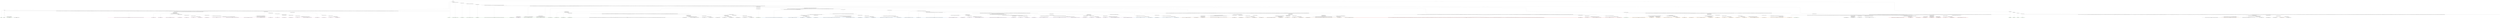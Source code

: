digraph T {
	{
		rank=same
		347 [penwidth=3,colorscheme=set19,color=3,label="1;2;3;4;5;6;7;8;9;10_P\nP\n5.7%"]
		345 [penwidth=3,colorscheme=set19,color=3,label="21;22;23;24;25;26;27;28;29;30;51;52;53;54;55;56;57;58;59;60_P\nP\n5.3%"]
		343 [penwidth=3,colorscheme=set19,color=3,label="11;12;13;14;15;16;17;18;19;20_P\nP\n7.7%"]
		341 [penwidth=3,colorscheme=set19,color=3,label="91;92;93;94;95;96;97;98;99;100;121;122;123;124;125;126;127;128;129;130_P\nP\n0.28%"]
		339 [penwidth=3,colorscheme=set19,color=3,label="151;152;153;154;155;156;157;158;159;160_P\nP\n1.9%"]
		337 [penwidth=3,colorscheme=set19,color=3,label="161;162;163;164;165;166;167;168;169;170;191;192;193;194;195;196;197;198;199;200_P\nP\n0.23%"]
		335 [penwidth=3,colorscheme=set19,color=3,label="261;262;263;264;265;266;267;268;269;270_P\nP\n0.35%"]
		333 [penwidth=3,colorscheme=set19,color=3,label="281;282;283;284;285;286;287;288;289;290;291;292;293;294;295;296;297;298;299;300;311;312;313;314;315;316;317;318;319;320;341;342;343;344;345;346;347;348;349;350;361;362;363;364;365;366;367;368;369;370;391;392;393;394;395;396;397;398;399;400_P\nP\n0.22%"]
		330 [penwidth=3,colorscheme=set19,color=3,label="2632;2633;2634;2635;2636;2637;2638;2639;2640;2641_P\nP\n9%"]
		327 [penwidth=3,colorscheme=set19,color=3,label="2752;2753;2754;2755;2756;2757;2758;2759;2760;2761;2832;2833;2834;2835;2836;2837;2838;2839;2840;2841_P\nP\n7.9%"]
		325 [penwidth=3,colorscheme=set19,color=3,label="2822;2823;2824;2825;2826;2827;2828;2829;2830;2831;2892;2893;2894;2895;2896;2897;2898;2899;2900;2901_P\nP\n6%"]
		322 [penwidth=3,colorscheme=set19,color=3,label="2812;2813;2814;2815;2816;2817;2818;2819;2820;2821_P\nP\n13%"]
		320 [penwidth=3,colorscheme=set19,color=3,label="2882;2883;2884;2885;2886;2887;2888;2889;2890;2891_P\nP\n0.6%"]
		318 [penwidth=3,colorscheme=set19,color=3,label="2992;2993;2994;2995;2996;2997;2998;2999;3000;3001_P\nP\n5.5%"]
		316 [penwidth=3,colorscheme=set19,color=3,label="3042;3043;3044;3045;3046;3047;3048;3049;3050;3051_P\nP\n5.4%"]
		314 [penwidth=3,colorscheme=set19,color=3,label="2952;2953;2954;2955;2956;2957;2958;2959;2960;2961_P\nP\n5.6%"]
		312 [penwidth=3,colorscheme=set19,color=3,label="2872;2873;2874;2875;2876;2877;2878;2879;2880;2881_P\nP\n8.5%"]
		310 [penwidth=3,colorscheme=set19,color=3,label="2802;2803;2804;2805;2806;2807;2808;2809;2810;2811_P\nP\n5.4%"]
		308 [penwidth=3,colorscheme=set19,color=3,label="31;32;33;34;35;36;37;38;39;40_P\nP\n2.4%"]
		306 [penwidth=3,colorscheme=set19,color=3,label="61;62;63;64;65;66;67;68;69;70_P\nP\n1.1%"]
		304 [penwidth=3,colorscheme=set19,color=3,label="71;72;73;74;75;76;77;78;79;80_P\nP\n2.4%"]
		302 [penwidth=3,colorscheme=set19,color=3,label="111;112;113;114;115;116;117;118;119;120_P\nP\n5.2%"]
		298 [penwidth=3,colorscheme=set19,color=2,label="4072;4073;4074;4075;4076;4077;4078;4079;4080;4081;4122;4123;4124;4125;4126;4127;4128;4129;4130;4131;4212;4213;4214;4215;4216;4217;4218;4219;4220;4221;4352;4353;4354;4355;4356;4357;4358;4359;4360;4361_M1\nM1\n8%"]
		293 [penwidth=3,colorscheme=set19,color=2,label="4842;4843;4844;4845;4846;4847;4848;4849;4850;4851;4912;4913;4914;4915;4916;4917;4918;4919;4920;4921_M1\nM1\n3.3%"]
		291 [penwidth=3,colorscheme=set19,color=2,label="4952;4953;4954;4955;4956;4957;4958;4959;4960;4961_M1\nM1\n0.36%"]
		289 [penwidth=3,colorscheme=set19,color=2,label="5072;5073;5074;5075;5076;5077;5078;5079;5080;5081_M1\nM1\n5%"]
		287 [penwidth=3,colorscheme=set19,color=2,label="4902;4903;4904;4905;4906;4907;4908;4909;4910;4911_M1\nM1\n7.1%"]
		285 [penwidth=3,colorscheme=set19,color=2,label="4462;4463;4464;4465;4466;4467;4468;4469;4470;4471;4662;4663;4664;4665;4666;4667;4668;4669;4670;4671;4752;4753;4754;4755;4756;4757;4758;4759;4760;4761;4832;4833;4834;4835;4836;4837;4838;4839;4840;4841_M1\nM1\n1.1%"]
		283 [penwidth=3,colorscheme=set19,color=2,label="4942;4943;4944;4945;4946;4947;4948;4949;4950;4951;5012;5013;5014;5015;5016;5017;5018;5019;5020;5021_M1\nM1\n8.3%"]
		281 [penwidth=3,colorscheme=set19,color=2,label="4592;4593;4594;4595;4596;4597;4598;4599;4600;4601_M1\nM1\n3.1%"]
		279 [penwidth=3,colorscheme=set19,color=2,label="4652;4653;4654;4655;4656;4657;4658;4659;4660;4661_M1\nM1\n6.2%"]
		277 [penwidth=3,colorscheme=set19,color=2,label="5062;5063;5064;5065;5066;5067;5068;5069;5070;5071_M1\nM1\n6.1%"]
		274 [penwidth=3,colorscheme=set19,color=2,label="4332;4333;4334;4335;4336;4337;4338;4339;4340;4341;4452;4453;4454;4455;4456;4457;4458;4459;4460;4461;4582;4583;4584;4585;4586;4587;4588;4589;4590;4591_M1\nM1\n2.8%"]
		272 [penwidth=3,colorscheme=set19,color=2,label="4742;4743;4744;4745;4746;4747;4748;4749;4750;4751_M1\nM1\n13%"]
		270 [penwidth=3,colorscheme=set19,color=2,label="4392;4393;4394;4395;4396;4397;4398;4399;4400;4401;4442;4443;4444;4445;4446;4447;4448;4449;4450;4451_M1\nM1\n1.5%"]
		268 [penwidth=3,colorscheme=set19,color=2,label="4502;4503;4504;4505;4506;4507;4508;4509;4510;4511_M1\nM1\n2%"]
		266 [penwidth=3,colorscheme=set19,color=2,label="4572;4573;4574;4575;4576;4577;4578;4579;4580;4581;4642;4643;4644;4645;4646;4647;4648;4649;4650;4651;4732;4733;4734;4735;4736;4737;4738;4739;4740;4741;4822;4823;4824;4825;4826;4827;4828;4829;4830;4831_M1\nM1\n8.6%"]
		264 [penwidth=3,colorscheme=set19,color=2,label="4632;4633;4634;4635;4636;4637;4638;4639;4640;4641;4722;4723;4724;4725;4726;4727;4728;4729;4730;4731_M1\nM1\n3.3%"]
		262 [penwidth=3,colorscheme=set19,color=2,label="4812;4813;4814;4815;4816;4817;4818;4819;4820;4821_M1\nM1\n7.3%"]
		260 [penwidth=3,colorscheme=set19,color=2,label="4562;4563;4564;4565;4566;4567;4568;4569;4570;4571_M1\nM1\n2.2%"]
		258 [penwidth=3,colorscheme=set19,color=2,label="4712;4713;4714;4715;4716;4717;4718;4719;4720;4721;4802;4803;4804;4805;4806;4807;4808;4809;4810;4811_M1\nM1\n1.5%"]
		256 [penwidth=3,colorscheme=set19,color=2,label="4882;4883;4884;4885;4886;4887;4888;4889;4890;4891_M1\nM1\n9.6%"]
		253 [penwidth=3,colorscheme=set19,color=8,label="2442;2443;2444;2445;2446;2447;2448;2449;2450;2451;2472;2473;2474;2475;2476;2477;2478;2479;2480;2481;2492;2493;2494;2495;2496;2497;2498;2499;2500;2501;2522;2523;2524;2525;2526;2527;2528;2529;2530;2531;2672;2673;2674;2675;2676;2677;2678;2679;2680;2681;2722;2723;2724;2725;2726;2727;2728;2729;2730;2731;2782;2783;2784;2785;2786;2787;2788;2789;2790;2791_M2\nM2\n6.4%"]
		250 [penwidth=3,colorscheme=set19,color=8,label="2512;2513;2514;2515;2516;2517;2518;2519;2520;2521_M2\nM2\n4.9%"]
		248 [penwidth=3,colorscheme=set19,color=8,label="2592;2593;2594;2595;2596;2597;2598;2599;2600;2601_M2\nM2\n1.9%"]
		246 [penwidth=3,colorscheme=set19,color=8,label="2622;2623;2624;2625;2626;2627;2628;2629;2630;2631;2662;2663;2664;2665;2666;2667;2668;2669;2670;2671_M2\nM2\n3.2%"]
		244 [penwidth=3,colorscheme=set19,color=8,label="2922;2923;2924;2925;2926;2927;2928;2929;2930;2931_M2\nM2\n1.7%"]
		242 [penwidth=3,colorscheme=set19,color=8,label="3012;3013;3014;3015;3016;3017;3018;3019;3020;3021_M2\nM2\n4.2%"]
		240 [penwidth=3,colorscheme=set19,color=8,label="3072;3073;3074;3075;3076;3077;3078;3079;3080;3081_M2\nM2\n0.42%"]
		238 [penwidth=3,colorscheme=set19,color=8,label="3142;3143;3144;3145;3146;3147;3148;3149;3150;3151_M2\nM2\n5.5%"]
		236 [penwidth=3,colorscheme=set19,color=8,label="2852;2853;2854;2855;2856;2857;2858;2859;2860;2861_M2\nM2\n2.8%"]
		234 [penwidth=3,colorscheme=set19,color=8,label="2912;2913;2914;2915;2916;2917;2918;2919;2920;2921;3002;3003;3004;3005;3006;3007;3008;3009;3010;3011_M2\nM2\n3.2%"]
		232 [penwidth=3,colorscheme=set19,color=8,label="3062;3063;3064;3065;3066;3067;3068;3069;3070;3071;3172;3173;3174;3175;3176;3177;3178;3179;3180;3181;3232;3233;3234;3235;3236;3237;3238;3239;3240;3241_M2\nM2\n5.2%"]
		230 [penwidth=3,colorscheme=set19,color=8,label="2552;2553;2554;2555;2556;2557;2558;2559;2560;2561;2582;2583;2584;2585;2586;2587;2588;2589;2590;2591_M2\nM2\n4.9%"]
		228 [penwidth=3,colorscheme=set19,color=8,label="2612;2613;2614;2615;2616;2617;2618;2619;2620;2621;2652;2653;2654;2655;2656;2657;2658;2659;2660;2661_M2\nM2\n8%"]
		226 [penwidth=3,colorscheme=set19,color=8,label="2572;2573;2574;2575;2576;2577;2578;2579;2580;2581_M2\nM2\n3.2%"]
		224 [penwidth=3,colorscheme=set19,color=8,label="2712;2713;2714;2715;2716;2717;2718;2719;2720;2721_M2\nM2\n3.3%"]
		221 [penwidth=3,colorscheme=set19,color=8,label="2842;2843;2844;2845;2846;2847;2848;2849;2850;2851_M2\nM2\n5.7%"]
		219 [penwidth=3,colorscheme=set19,color=8,label="2902;2903;2904;2905;2906;2907;2908;2909;2910;2911_M2\nM2\n1.6%"]
		217 [penwidth=3,colorscheme=set19,color=8,label="2972;2973;2974;2975;2976;2977;2978;2979;2980;2981_M2\nM2\n1.5%"]
		215 [penwidth=3,colorscheme=set19,color=8,label="3052;3053;3054;3055;3056;3057;3058;3059;3060;3061;3132;3133;3134;3135;3136;3137;3138;3139;3140;3141_M2\nM2\n7.1%"]
		213 [penwidth=3,colorscheme=set19,color=8,label="2642;2643;2644;2645;2646;2647;2648;2649;2650;2651_M2\nM2\n6.3%"]
		211 [penwidth=3,colorscheme=set19,color=8,label="2702;2703;2704;2705;2706;2707;2708;2709;2710;2711_M2\nM2\n5%"]
		209 [penwidth=3,colorscheme=set19,color=8,label="2762;2763;2764;2765;2766;2767;2768;2769;2770;2771_M2\nM2\n6.7%"]
		207 [penwidth=3,colorscheme=set19,color=8,label="2962;2963;2964;2965;2966;2967;2968;2969;2970;2971_M2\nM2\n7.2%"]
		206 [penwidth=3,colorscheme=set19,color=9,label="1;2;3;4;5;6;7;8;9;10_M3\nM3\n3.9%"]
		205 [penwidth=3,colorscheme=set19,color=9,label="21;22;23;24;25;26;27;28;29;30;51;52;53;54;55;56;57;58;59;60_M3\nM3\n0.0098%"]
		203 [penwidth=3,colorscheme=set19,color=9,label="3222;3223;3224;3225;3226;3227;3228;3229;3230;3231;3392;3393;3394;3395;3396;3397;3398;3399;3400;3401;3432;3433;3434;3435;3436;3437;3438;3439;3440;3441;3632;3633;3634;3635;3636;3637;3638;3639;3640;3641;3722;3723;3724;3725;3726;3727;3728;3729;3730;3731;3852;3853;3854;3855;3856;3857;3858;3859;3860;3861;3932;3933;3934;3935;3936;3937;3938;3939;3940;3941;4032;4033;4034;4035;4036;4037;4038;4039;4040;4041;4082;4083;4084;4085;4086;4087;4088;4089;4090;4091;4252;4253;4254;4255;4256;4257;4258;4259;4260;4261;4472;4473;4474;4475;4476;4477;4478;4479;4480;4481;4512;4513;4514;4515;4516;4517;4518;4519;4520;4521;4932;4933;4934;4935;4936;4937;4938;4939;4940;4941;5102;5103;5104;5105;5106;5107;5108;5109;5110;5111;5122;5123;5124;5125;5126;5127;5128;5129;5130;5131;5232;5233;5234;5235;5236;5237;5238;5239;5240;5241;5322;5323;5324;5325;5326;5327;5328;5329;5330;5331;5372;5373;5374;5375;5376;5377;5378;5379;5380;5381_M3\nM3\n4.7%"]
		200 [penwidth=3,colorscheme=set19,color=9,label="5522;5523;5524;5525;5526;5527;5528;5529;5530;5531_M3\nM3\n1.3%"]
		198 [penwidth=3,colorscheme=set19,color=9,label="5672;5673;5674;5675;5676;5677;5678;5679;5680;5681;5752;5753;5754;5755;5756;5757;5758;5759;5760;5761_M3\nM3\n5.9%"]
		196 [penwidth=3,colorscheme=set19,color=9,label="5602;5603;5604;5605;5606;5607;5608;5609;5610;5611_M3\nM3\n3.7%"]
		194 [penwidth=3,colorscheme=set19,color=9,label="5742;5743;5744;5745;5746;5747;5748;5749;5750;5751_M3\nM3\n5.5%"]
		191 [penwidth=3,colorscheme=set19,color=9,label="5512;5513;5514;5515;5516;5517;5518;5519;5520;5521_M3\nM3\n2.5%"]
		189 [penwidth=3,colorscheme=set19,color=9,label="5662;5663;5664;5665;5666;5667;5668;5669;5670;5671_M3\nM3\n0.37%"]
		187 [penwidth=3,colorscheme=set19,color=9,label="5732;5733;5734;5735;5736;5737;5738;5739;5740;5741_M3\nM3\n6.6%"]
		185 [penwidth=3,colorscheme=set19,color=9,label="5592;5593;5594;5595;5596;5597;5598;5599;5600;5601_M3\nM3\n5.1%"]
		183 [penwidth=3,colorscheme=set19,color=9,label="5652;5653;5654;5655;5656;5657;5658;5659;5660;5661_M3\nM3\n4.6%"]
		181 [penwidth=3,colorscheme=set19,color=9,label="5722;5723;5724;5725;5726;5727;5728;5729;5730;5731_M3\nM3\n6.9%"]
		178 [penwidth=3,colorscheme=set19,color=9,label="5532;5533;5534;5535;5536;5537;5538;5539;5540;5541_M3\nM3\n1.5%"]
		176 [penwidth=3,colorscheme=set19,color=9,label="5692;5693;5694;5695;5696;5697;5698;5699;5700;5701_M3\nM3\n6.1%"]
		174 [penwidth=3,colorscheme=set19,color=9,label="5612;5613;5614;5615;5616;5617;5618;5619;5620;5621_M3\nM3\n5.2%"]
		172 [penwidth=3,colorscheme=set19,color=9,label="5682;5683;5684;5685;5686;5687;5688;5689;5690;5691;5762;5763;5764;5765;5766;5767;5768;5769;5770;5771_M3\nM3\n5.2%"]
		168 [penwidth=3,colorscheme=set19,color=9,label="3442;3443;3444;3445;3446;3447;3448;3449;3450;3451;3472;3473;3474;3475;3476;3477;3478;3479;3480;3481;3542;3543;3544;3545;3546;3547;3548;3549;3550;3551_M3\nM3\n7.8%"]
		166 [penwidth=3,colorscheme=set19,color=9,label="3532;3533;3534;3535;3536;3537;3538;3539;3540;3541;3652;3653;3654;3655;3656;3657;3658;3659;3660;3661;3742;3743;3744;3745;3746;3747;3748;3749;3750;3751_M3\nM3\n1.3%"]
		164 [penwidth=3,colorscheme=set19,color=9,label="3782;3783;3784;3785;3786;3787;3788;3789;3790;3791_M3\nM3\n6.9%"]
		162 [penwidth=3,colorscheme=set19,color=9,label="3522;3523;3524;3525;3526;3527;3528;3529;3530;3531_M3\nM3\n4%"]
		160 [penwidth=3,colorscheme=set19,color=9,label="3642;3643;3644;3645;3646;3647;3648;3649;3650;3651_M3\nM3\n5.3%"]
		158 [penwidth=3,colorscheme=set19,color=9,label="3732;3733;3734;3735;3736;3737;3738;3739;3740;3741_M3\nM3\n5.5%"]
		155 [penwidth=3,colorscheme=set19,color=7,label="6112;6113;6114;6115;6116;6117;6118;6119;6120;6121;6222;6223;6224;6225;6226;6227;6228;6229;6230;6231_M4\nM4\n4.1%"]
		152 [penwidth=3,colorscheme=set19,color=7,label="6642;6643;6644;6645;6646;6647;6648;6649;6650;6651_M4\nM4\n4.4%"]
		150 [penwidth=3,colorscheme=set19,color=7,label="6792;6793;6794;6795;6796;6797;6798;6799;6800;6801_M4\nM4\n7.2%"]
		148 [penwidth=3,colorscheme=set19,color=7,label="6782;6783;6784;6785;6786;6787;6788;6789;6790;6791;6892;6893;6894;6895;6896;6897;6898;6899;6900;6901;7002;7003;7004;7005;7006;7007;7008;7009;7010;7011;7062;7063;7064;7065;7066;7067;7068;7069;7070;7071_M4\nM4\n5.2%"]
		146 [penwidth=3,colorscheme=set19,color=7,label="6512;6513;6514;6515;6516;6517;6518;6519;6520;6521_M4\nM4\n5.2%"]
		144 [penwidth=3,colorscheme=set19,color=7,label="6632;6633;6634;6635;6636;6637;6638;6639;6640;6641_M4\nM4\n5.5%"]
		142 [penwidth=3,colorscheme=set19,color=7,label="6772;6773;6774;6775;6776;6777;6778;6779;6780;6781_M4\nM4\n4.6%"]
		140 [penwidth=3,colorscheme=set19,color=7,label="6992;6993;6994;6995;6996;6997;6998;6999;7000;7001_M4\nM4\n7.1%"]
		138 [penwidth=3,colorscheme=set19,color=7,label="6882;6883;6884;6885;6886;6887;6888;6889;6890;6891_M4\nM4\n6.9%"]
		133 [penwidth=3,colorscheme=set19,color=7,label="6362;6363;6364;6365;6366;6367;6368;6369;6370;6371;6622;6623;6624;6625;6626;6627;6628;6629;6630;6631_M4\nM4\n2.4%"]
		131 [penwidth=3,colorscheme=set19,color=7,label="6982;6983;6984;6985;6986;6987;6988;6989;6990;6991_M4\nM4\n6.3%"]
		129 [penwidth=3,colorscheme=set19,color=7,label="6502;6503;6504;6505;6506;6507;6508;6509;6510;6511_M4\nM4\n6.5%"]
		127 [penwidth=3,colorscheme=set19,color=7,label="6492;6493;6494;6495;6496;6497;6498;6499;6500;6501_M4\nM4\n0.65%"]
		125 [penwidth=3,colorscheme=set19,color=7,label="6612;6613;6614;6615;6616;6617;6618;6619;6620;6621_M4\nM4\n11%"]
		122 [penwidth=3,colorscheme=set19,color=7,label="6352;6353;6354;6355;6356;6357;6358;6359;6360;6361_M4\nM4\n3.6%"]
		120 [penwidth=3,colorscheme=set19,color=7,label="6482;6483;6484;6485;6486;6487;6488;6489;6490;6491;6602;6603;6604;6605;6606;6607;6608;6609;6610;6611;6762;6763;6764;6765;6766;6767;6768;6769;6770;6771;6872;6873;6874;6875;6876;6877;6878;6879;6880;6881_M4\nM4\n5.7%"]
		118 [penwidth=3,colorscheme=set19,color=7,label="6752;6753;6754;6755;6756;6757;6758;6759;6760;6761_M4\nM4\n6%"]
		116 [penwidth=3,colorscheme=set19,color=7,label="6472;6473;6474;6475;6476;6477;6478;6479;6480;6481;6592;6593;6594;6595;6596;6597;6598;6599;6600;6601_M4\nM4\n6.1%"]
		115 [penwidth=3,colorscheme=set19,color=7,label="3442;3443;3444;3445;3446;3447;3448;3449;3450;3451;3472;3473;3474;3475;3476;3477;3478;3479;3480;3481;3542;3543;3544;3545;3546;3547;3548;3549;3550;3551_M4\nM4\n0.15%"]
		114 [penwidth=3,colorscheme=set19,color=7,label="3642;3643;3644;3645;3646;3647;3648;3649;3650;3651_M4\nM4\n1%"]
		110 [penwidth=3,colorscheme=set19,color=5,label="5482;5483;5484;5485;5486;5487;5488;5489;5490;5491;5552;5553;5554;5555;5556;5557;5558;5559;5560;5561;5632;5633;5634;5635;5636;5637;5638;5639;5640;5641_M5\nM5\n3.2%"]
		108 [penwidth=3,colorscheme=set19,color=5,label="5812;5813;5814;5815;5816;5817;5818;5819;5820;5821_M5\nM5\n7.2%"]
		106 [penwidth=3,colorscheme=set19,color=5,label="5882;5883;5884;5885;5886;5887;5888;5889;5890;5891_M5\nM5\n8%"]
		104 [penwidth=3,colorscheme=set19,color=5,label="5802;5803;5804;5805;5806;5807;5808;5809;5810;5811;5872;5873;5874;5875;5876;5877;5878;5879;5880;5881_M5\nM5\n6.5%"]
		102 [penwidth=3,colorscheme=set19,color=5,label="5982;5983;5984;5985;5986;5987;5988;5989;5990;5991_M5\nM5\n5.3%"]
		100 [penwidth=3,colorscheme=set19,color=5,label="5542;5543;5544;5545;5546;5547;5548;5549;5550;5551_M5\nM5\n3.6%"]
		98 [penwidth=3,colorscheme=set19,color=5,label="5622;5623;5624;5625;5626;5627;5628;5629;5630;5631_M5\nM5\n17%"]
		96 [penwidth=3,colorscheme=set19,color=5,label="5792;5793;5794;5795;5796;5797;5798;5799;5800;5801;5862;5863;5864;5865;5866;5867;5868;5869;5870;5871_M5\nM5\n0.25%"]
		94 [penwidth=3,colorscheme=set19,color=5,label="5922;5923;5924;5925;5926;5927;5928;5929;5930;5931_M5\nM5\n7.7%"]
		92 [penwidth=3,colorscheme=set19,color=5,label="5852;5853;5854;5855;5856;5857;5858;5859;5860;5861_M5\nM5\n4.2%"]
		90 [penwidth=3,colorscheme=set19,color=5,label="5912;5913;5914;5915;5916;5917;5918;5919;5920;5921_M5\nM5\n2.2%"]
		88 [penwidth=3,colorscheme=set19,color=5,label="6022;6023;6024;6025;6026;6027;6028;6029;6030;6031_M5\nM5\n6.8%"]
		86 [penwidth=3,colorscheme=set19,color=5,label="5702;5703;5704;5705;5706;5707;5708;5709;5710;5711_M5\nM5\n1.4%"]
		84 [penwidth=3,colorscheme=set19,color=5,label="5782;5783;5784;5785;5786;5787;5788;5789;5790;5791_M5\nM5\n5.9%"]
		82 [penwidth=3,colorscheme=set19,color=5,label="5842;5843;5844;5845;5846;5847;5848;5849;5850;5851;5942;5943;5944;5945;5946;5947;5948;5949;5950;5951_M5\nM5\n8.9%"]
		80 [penwidth=3,colorscheme=set19,color=5,label="5772;5773;5774;5775;5776;5777;5778;5779;5780;5781_M5\nM5\n4.1%"]
		78 [penwidth=3,colorscheme=set19,color=5,label="5832;5833;5834;5835;5836;5837;5838;5839;5840;5841;5902;5903;5904;5905;5906;5907;5908;5909;5910;5911;5972;5973;5974;5975;5976;5977;5978;5979;5980;5981_M5\nM5\n1.1%"]
		76 [penwidth=3,colorscheme=set19,color=5,label="6072;6073;6074;6075;6076;6077;6078;6079;6080;6081_M5\nM5\n6.2%"]
		75 [penwidth=3,colorscheme=set19,color=4,label="2632;2633;2634;2635;2636;2637;2638;2639;2640;2641_M6\nM6\n0.17%"]
		70 [penwidth=3,colorscheme=set19,color=4,label="6322;6323;6324;6325;6326;6327;6328;6329;6330;6331;6552;6553;6554;6555;6556;6557;6558;6559;6560;6561_M6\nM6\n8.1%"]
		68 [penwidth=3,colorscheme=set19,color=4,label="6432;6433;6434;6435;6436;6437;6438;6439;6440;6441_M6\nM6\n4.8%"]
		66 [penwidth=3,colorscheme=set19,color=4,label="6712;6713;6714;6715;6716;6717;6718;6719;6720;6721_M6\nM6\n4.7%"]
		64 [penwidth=3,colorscheme=set19,color=4,label="6832;6833;6834;6835;6836;6837;6838;6839;6840;6841;7032;7033;7034;7035;7036;7037;7038;7039;7040;7041_M6\nM6\n5.5%"]
		62 [penwidth=3,colorscheme=set19,color=4,label="6252;6253;6254;6255;6256;6257;6258;6259;6260;6261;6312;6313;6314;6315;6316;6317;6318;6319;6320;6321;6422;6423;6424;6425;6426;6427;6428;6429;6430;6431;6702;6703;6704;6705;6706;6707;6708;6709;6710;6711_M6\nM6\n5.5%"]
		59 [penwidth=3,colorscheme=set19,color=4,label="6922;6923;6924;6925;6926;6927;6928;6929;6930;6931_M6\nM6\n6%"]
		57 [penwidth=3,colorscheme=set19,color=4,label="7022;7023;7024;7025;7026;7027;7028;7029;7030;7031_M6\nM6\n1.2%"]
		55 [penwidth=3,colorscheme=set19,color=4,label="7072;7073;7074;7075;7076;7077;7078;7079;7080;7081_M6\nM6\n7.1%"]
		53 [penwidth=3,colorscheme=set19,color=4,label="6162;6163;6164;6165;6166;6167;6168;6169;6170;6171_M6\nM6\n6.9%"]
		50 [penwidth=3,colorscheme=set19,color=4,label="6292;6293;6294;6295;6296;6297;6298;6299;6300;6301;6692;6693;6694;6695;6696;6697;6698;6699;6700;6701_M6\nM6\n8.4%"]
		48 [penwidth=3,colorscheme=set19,color=4,label="6402;6403;6404;6405;6406;6407;6408;6409;6410;6411;6682;6683;6684;6685;6686;6687;6688;6689;6690;6691;6822;6823;6824;6825;6826;6827;6828;6829;6830;6831_M6\nM6\n1.3%"]
		46 [penwidth=3,colorscheme=set19,color=4,label="6912;6913;6914;6915;6916;6917;6918;6919;6920;6921;7012;7013;7014;7015;7016;7017;7018;7019;7020;7021_M6\nM6\n6.7%"]
		42 [penwidth=3,colorscheme=set19,color=4,label="6532;6533;6534;6535;6536;6537;6538;6539;6540;6541_M6\nM6\n6.8%"]
		40 [penwidth=3,colorscheme=set19,color=4,label="6672;6673;6674;6675;6676;6677;6678;6679;6680;6681_M6\nM6\n0.77%"]
		38 [penwidth=3,colorscheme=set19,color=4,label="6812;6813;6814;6815;6816;6817;6818;6819;6820;6821_M6\nM6\n6.6%"]
		36 [penwidth=3,colorscheme=set19,color=4,label="6662;6663;6664;6665;6666;6667;6668;6669;6670;6671_M6\nM6\n7.4%"]
		34 [penwidth=3,colorscheme=set19,color=4,label="6802;6803;6804;6805;6806;6807;6808;6809;6810;6811;6902;6903;6904;6905;6906;6907;6908;6909;6910;6911_M6\nM6\n6.2%"]
		32 [penwidth=3,colorscheme=set19,color=4,label="6382;6383;6384;6385;6386;6387;6388;6389;6390;6391;6652;6653;6654;6655;6656;6657;6658;6659;6660;6661_M6\nM6\n5.8%"]
		30 [penwidth=3,colorscheme=set19,color=1,label="3112;3113;3114;3115;3116;3117;3118;3119;3120;3121;3262;3263;3264;3265;3266;3267;3268;3269;3270;3271;3292;3293;3294;3295;3296;3297;3298;3299;3300;3301;3342;3343;3344;3345;3346;3347;3348;3349;3350;3351;3572;3573;3574;3575;3576;3577;3578;3579;3580;3581;3662;3663;3664;3665;3666;3667;3668;3669;3670;3671;3752;3753;3754;3755;3756;3757;3758;3759;3760;3761;3762;3763;3764;3765;3766;3767;3768;3769;3770;3771;3802;3803;3804;3805;3806;3807;3808;3809;3810;3811;3902;3903;3904;3905;3906;3907;3908;3909;3910;3911;3992;3993;3994;3995;3996;3997;3998;3999;4000;4001;4062;4063;4064;4065;4066;4067;4068;4069;4070;4071;4092;4093;4094;4095;4096;4097;4098;4099;4100;4101;4132;4133;4134;4135;4136;4137;4138;4139;4140;4141;4222;4223;4224;4225;4226;4227;4228;4229;4230;4231;4272;4273;4274;4275;4276;4277;4278;4279;4280;4281;4312;4313;4314;4315;4316;4317;4318;4319;4320;4321;4412;4413;4414;4415;4416;4417;4418;4419;4420;4421;4542;4543;4544;4545;4546;4547;4548;4549;4550;4551;4692;4693;4694;4695;4696;4697;4698;4699;4700;4701;4782;4783;4784;4785;4786;4787;4788;4789;4790;4791;4872;4873;4874;4875;4876;4877;4878;4879;4880;4881;4982;4983;4984;4985;4986;4987;4988;4989;4990;4991;5032;5033;5034;5035;5036;5037;5038;5039;5040;5041;5142;5143;5144;5145;5146;5147;5148;5149;5150;5151;5342;5343;5344;5345;5346;5347;5348;5349;5350;5351;5562;5563;5564;5565;5566;5567;5568;5569;5570;5571;5712;5713;5714;5715;5716;5717;5718;5719;5720;5721;5822;5823;5824;5825;5826;5827;5828;5829;5830;5831;5932;5933;5934;5935;5936;5937;5938;5939;5940;5941;5952;5953;5954;5955;5956;5957;5958;5959;5960;5961;6012;6013;6014;6015;6016;6017;6018;6019;6020;6021;6042;6043;6044;6045;6046;6047;6048;6049;6050;6051;6092;6093;6094;6095;6096;6097;6098;6099;6100;6101;6192;6193;6194;6195;6196;6197;6198;6199;6200;6201;6342;6343;6344;6345;6346;6347;6348;6349;6350;6351;6462;6463;6464;6465;6466;6467;6468;6469;6470;6471_M7\nM7\n5.6%"]
		28 [penwidth=3,colorscheme=set19,color=1,label="6582;6583;6584;6585;6586;6587;6588;6589;6590;6591_M7\nM7\n6%"]
		26 [penwidth=3,colorscheme=set19,color=1,label="6862;6863;6864;6865;6866;6867;6868;6869;6870;6871_M7\nM7\n1.4%"]
		24 [penwidth=3,colorscheme=set19,color=1,label="6972;6973;6974;6975;6976;6977;6978;6979;6980;6981;7052;7053;7054;7055;7056;7057;7058;7059;7060;7061_M7\nM7\n7.1%"]
		22 [penwidth=3,colorscheme=set19,color=1,label="6742;6743;6744;6745;6746;6747;6748;6749;6750;6751;6962;6963;6964;6965;6966;6967;6968;6969;6970;6971_M7\nM7\n4.5%"]
		20 [penwidth=3,colorscheme=set19,color=1,label="7082;7083;7084;7085;7086;7087;7088;7089;7090;7091_M7\nM7\n5.7%"]
		17 [penwidth=3,colorscheme=set19,color=1,label="6332;6333;6334;6335;6336;6337;6338;6339;6340;6341;6452;6453;6454;6455;6456;6457;6458;6459;6460;6461;6572;6573;6574;6575;6576;6577;6578;6579;6580;6581_M7\nM7\n12%"]
		15 [penwidth=3,colorscheme=set19,color=1,label="6732;6733;6734;6735;6736;6737;6738;6739;6740;6741_M7\nM7\n6.4%"]
		13 [penwidth=3,colorscheme=set19,color=1,label="6442;6443;6444;6445;6446;6447;6448;6449;6450;6451_M7\nM7\n7%"]
		10 [penwidth=3,colorscheme=set19,color=1,label="6722;6723;6724;6725;6726;6727;6728;6729;6730;6731_M7\nM7\n6.4%"]
		8 [penwidth=3,colorscheme=set19,color=1,label="6852;6853;6854;6855;6856;6857;6858;6859;6860;6861_M7\nM7\n8.7%"]
		6 [penwidth=3,colorscheme=set19,color=1,label="6952;6953;6954;6955;6956;6957;6958;6959;6960;6961_M7\nM7\n5.9%"]
		4 [penwidth=3,colorscheme=set19,color=1,label="6842;6843;6844;6845;6846;6847;6848;6849;6850;6851_M7\nM7\n7.1%"]
		2 [penwidth=3,colorscheme=set19,color=1,label="6942;6943;6944;6945;6946;6947;6948;6949;6950;6951_M7\nM7\n9.4%"]
		0 [penwidth=3,colorscheme=set19,color=1,label="6932;6933;6934;6935;6936;6937;6938;6939;6940;6941;7042;7043;7044;7045;7046;7047;7048;7049;7050;7051_M7\nM7\n7.2%"]
	}
	350 [label="GL"]
	349 [label="0"]
	348 [label="1;2;3;4;5;6;7;8;9;10"]
	346 [label="21;22;23;24;25;26;27;28;29;30;51;52;53;54;55;56;57;58;59;60"]
	344 [label="11;12;13;14;15;16;17;18;19;20"]
	342 [label="91;92;93;94;95;96;97;98;99;100;121;122;123;124;125;126;127;128;129;130"]
	340 [label="151;152;153;154;155;156;157;158;159;160"]
	338 [label="161;162;163;164;165;166;167;168;169;170;191;192;193;194;195;196;197;198;199;200"]
	336 [label="261;262;263;264;265;266;267;268;269;270"]
	334 [label="281;282;283;284;285;286;287;288;289;290;291;292;293;294;295;296;297;298;299;300;311;312;313;314;315;316;317;318;319;320;341;342;343;344;345;346;347;348;349;350;361;362;363;364;365;366;367;368;369;370;391;392;393;394;395;396;397;398;399;400"]
	332 [label="481;482;483;484;485;486;487;488;489;490;531;532;533;534;535;536;537;538;539;540;571;572;573;574;575;576;577;578;579;580;621;622;623;624;625;626;627;628;629;630;641;642;643;644;645;646;647;648;649;650;661;662;663;664;665;666;667;668;669;670;681;682;683;684;685;686;687;688;689;690;721;722;723;724;725;726;727;728;729;730;741;742;743;744;745;746;747;748;749;750;831;832;833;834;835;836;837;838;839;840;861;862;863;864;865;866;867;868;869;870;871;872;873;874;875;876;877;878;879;880;901;902;903;904;905;906;907;908;909;910;921;922;923;924;925;926;927;928;929;930;941;942;943;944;945;946;947;948;949;950;1001;1002;1003;1004;1005;1006;1007;1008;1009;1010;1021;1022;1023;1024;1025;1026;1027;1028;1029;1030;1041;1042;1043;1044;1045;1046;1047;1048;1049;1050;1071;1072;1073;1074;1075;1076;1077;1078;1079;1080;1101;1102;1103;1104;1105;1106;1107;1108;1109;1110;1121;1122;1123;1124;1125;1126;1127;1128;1129;1130;1151;1152;1153;1154;1155;1156;1157;1158;1159;1160;1171;1172;1173;1174;1175;1176;1177;1178;1179;1180;1211;1212;1213;1214;1215;1216;1217;1218;1219;1220;1271;1272;1273;1274;1275;1276;1277;1278;1279;1280;1291;1292;1293;1294;1295;1296;1297;1298;1299;1300;1301;1302;1303;1304;1305;1306;1307;1308;1309;1310;1371;1372;1373;1374;1375;1376;1377;1378;1379;1380;1401;1402;1403;1404;1405;1406;1407;1408;1409;1410;1441;1442;1443;1444;1445;1446;1447;1448;1449;1450;1481;1482;1483;1484;1485;1486;1487;1488;1489;1490;1521;1522;1523;1524;1525;1526;1527;1528;1529;1530;1551;1552;1553;1554;1555;1556;1557;1558;1559;1560;1621;1622;1623;1624;1625;1626;1627;1628;1629;1630;1681;1682;1683;1684;1685;1686;1687;1688;1689;1690;1701;1702;1703;1704;1705;1706;1707;1708;1709;1710;1741;1742;1743;1744;1745;1746;1747;1748;1749;1750;1811;1812;1813;1814;1815;1816;1817;1818;1819;1820;1841;1842;1843;1844;1845;1846;1847;1848;1849;1850;1881;1882;1883;1884;1885;1886;1887;1888;1889;1890;1911;1912;1913;1914;1915;1916;1917;1918;1919;1920;1981;1982;1983;1984;1985;1986;1987;1988;1989;1990;2021;2022;2023;2024;2025;2026;2027;2028;2029;2030;2061;2062;2063;2064;2065;2066;2067;2068;2069;2070;2081;2082;2083;2084;2085;2086;2087;2088;2089;2090;2131;2132;2133;2134;2135;2136;2137;2138;2139;2140;2141;2142;2143;2144;2145;2146;2147;2148;2149;2150;2151;2152;2153;2154;2155;2156;2157;2158;2159;2160;2181;2182;2183;2184;2185;2186;2187;2188;2189;2190;2201;2202;2203;2204;2205;2206;2207;2208;2209;2210;2211;2212;2213;2214;2215;2216;2217;2218;2219;2220;2231;2232;2233;2234;2235;2236;2237;2238;2239;2240;2261;2262;2263;2264;2265;2266;2267;2268;2269;2270;2351;2352;2353;2354;2355;2356;2357;2358;2359;2360;2381;2382;2383;2384;2385;2386;2387;2388;2389;2390;2401;2402;2403;2404;2405;2406;2407;2408;2409;2410;2421;2422;2423;2424;2425;2426;2427;2428;2429;2430;2431;2432;2433;2434;2435;2436;2437;2438;2439;2440;2441;2482;2483;2484;2485;2486;2487;2488;2489;2490;2491"]
	331 [label="2632;2633;2634;2635;2636;2637;2638;2639;2640;2641"]
	329 [label="2692;2693;2694;2695;2696;2697;2698;2699;2700;2701"]
	328 [label="2752;2753;2754;2755;2756;2757;2758;2759;2760;2761;2832;2833;2834;2835;2836;2837;2838;2839;2840;2841"]
	326 [label="2822;2823;2824;2825;2826;2827;2828;2829;2830;2831;2892;2893;2894;2895;2896;2897;2898;2899;2900;2901"]
	324 [label="2742;2743;2744;2745;2746;2747;2748;2749;2750;2751"]
	323 [label="2812;2813;2814;2815;2816;2817;2818;2819;2820;2821"]
	321 [label="2882;2883;2884;2885;2886;2887;2888;2889;2890;2891"]
	319 [label="2992;2993;2994;2995;2996;2997;2998;2999;3000;3001"]
	317 [label="3042;3043;3044;3045;3046;3047;3048;3049;3050;3051"]
	315 [label="2952;2953;2954;2955;2956;2957;2958;2959;2960;2961"]
	313 [label="2872;2873;2874;2875;2876;2877;2878;2879;2880;2881"]
	311 [label="2802;2803;2804;2805;2806;2807;2808;2809;2810;2811"]
	309 [label="31;32;33;34;35;36;37;38;39;40"]
	307 [label="61;62;63;64;65;66;67;68;69;70"]
	305 [label="71;72;73;74;75;76;77;78;79;80"]
	303 [label="111;112;113;114;115;116;117;118;119;120"]
	301 [label="3032;3033;3034;3035;3036;3037;3038;3039;3040;3041;3122;3123;3124;3125;3126;3127;3128;3129;3130;3131;3162;3163;3164;3165;3166;3167;3168;3169;3170;3171"]
	300 [label="3272;3273;3274;3275;3276;3277;3278;3279;3280;3281;3302;3303;3304;3305;3306;3307;3308;3309;3310;3311;3372;3373;3374;3375;3376;3377;3378;3379;3380;3381;3412;3413;3414;3415;3416;3417;3418;3419;3420;3421;3502;3503;3504;3505;3506;3507;3508;3509;3510;3511;3612;3613;3614;3615;3616;3617;3618;3619;3620;3621;3702;3703;3704;3705;3706;3707;3708;3709;3710;3711;3772;3773;3774;3775;3776;3777;3778;3779;3780;3781;3912;3913;3914;3915;3916;3917;3918;3919;3920;3921;3982;3983;3984;3985;3986;3987;3988;3989;3990;3991;4022;4023;4024;4025;4026;4027;4028;4029;4030;4031"]
	299 [label="4072;4073;4074;4075;4076;4077;4078;4079;4080;4081;4122;4123;4124;4125;4126;4127;4128;4129;4130;4131;4212;4213;4214;4215;4216;4217;4218;4219;4220;4221;4352;4353;4354;4355;4356;4357;4358;4359;4360;4361"]
	297 [label="4112;4113;4114;4115;4116;4117;4118;4119;4120;4121"]
	296 [label="4152;4153;4154;4155;4156;4157;4158;4159;4160;4161;4202;4203;4204;4205;4206;4207;4208;4209;4210;4211;4242;4243;4244;4245;4246;4247;4248;4249;4250;4251;4292;4293;4294;4295;4296;4297;4298;4299;4300;4301;4342;4343;4344;4345;4346;4347;4348;4349;4350;4351"]
	295 [label="4402;4403;4404;4405;4406;4407;4408;4409;4410;4411;4602;4603;4604;4605;4606;4607;4608;4609;4610;4611;4672;4673;4674;4675;4676;4677;4678;4679;4680;4681"]
	294 [label="4842;4843;4844;4845;4846;4847;4848;4849;4850;4851;4912;4913;4914;4915;4916;4917;4918;4919;4920;4921"]
	292 [label="4952;4953;4954;4955;4956;4957;4958;4959;4960;4961"]
	290 [label="5072;5073;5074;5075;5076;5077;5078;5079;5080;5081"]
	288 [label="4902;4903;4904;4905;4906;4907;4908;4909;4910;4911"]
	286 [label="4462;4463;4464;4465;4466;4467;4468;4469;4470;4471;4662;4663;4664;4665;4666;4667;4668;4669;4670;4671;4752;4753;4754;4755;4756;4757;4758;4759;4760;4761;4832;4833;4834;4835;4836;4837;4838;4839;4840;4841"]
	284 [label="4942;4943;4944;4945;4946;4947;4948;4949;4950;4951;5012;5013;5014;5015;5016;5017;5018;5019;5020;5021"]
	282 [label="4592;4593;4594;4595;4596;4597;4598;4599;4600;4601"]
	280 [label="4652;4653;4654;4655;4656;4657;4658;4659;4660;4661"]
	278 [label="5062;5063;5064;5065;5066;5067;5068;5069;5070;5071"]
	276 [label="4192;4193;4194;4195;4196;4197;4198;4199;4200;4201"]
	275 [label="4332;4333;4334;4335;4336;4337;4338;4339;4340;4341;4452;4453;4454;4455;4456;4457;4458;4459;4460;4461;4582;4583;4584;4585;4586;4587;4588;4589;4590;4591"]
	273 [label="4742;4743;4744;4745;4746;4747;4748;4749;4750;4751"]
	271 [label="4392;4393;4394;4395;4396;4397;4398;4399;4400;4401;4442;4443;4444;4445;4446;4447;4448;4449;4450;4451"]
	269 [label="4502;4503;4504;4505;4506;4507;4508;4509;4510;4511"]
	267 [label="4572;4573;4574;4575;4576;4577;4578;4579;4580;4581;4642;4643;4644;4645;4646;4647;4648;4649;4650;4651;4732;4733;4734;4735;4736;4737;4738;4739;4740;4741;4822;4823;4824;4825;4826;4827;4828;4829;4830;4831"]
	265 [label="4632;4633;4634;4635;4636;4637;4638;4639;4640;4641;4722;4723;4724;4725;4726;4727;4728;4729;4730;4731"]
	263 [label="4812;4813;4814;4815;4816;4817;4818;4819;4820;4821"]
	261 [label="4562;4563;4564;4565;4566;4567;4568;4569;4570;4571"]
	259 [label="4712;4713;4714;4715;4716;4717;4718;4719;4720;4721;4802;4803;4804;4805;4806;4807;4808;4809;4810;4811"]
	257 [label="4882;4883;4884;4885;4886;4887;4888;4889;4890;4891"]
	255 [label="41;42;43;44;45;46;47;48;49;50;81;82;83;84;85;86;87;88;89;90;101;102;103;104;105;106;107;108;109;110;131;132;133;134;135;136;137;138;139;140;171;172;173;174;175;176;177;178;179;180;201;202;203;204;205;206;207;208;209;210;221;222;223;224;225;226;227;228;229;230;231;232;233;234;235;236;237;238;239;240;241;242;243;244;245;246;247;248;249;250;271;272;273;274;275;276;277;278;279;280;301;302;303;304;305;306;307;308;309;310;321;322;323;324;325;326;327;328;329;330;371;372;373;374;375;376;377;378;379;380;411;412;413;414;415;416;417;418;419;420;421;422;423;424;425;426;427;428;429;430;441;442;443;444;445;446;447;448;449;450;461;462;463;464;465;466;467;468;469;470;471;472;473;474;475;476;477;478;479;480;491;492;493;494;495;496;497;498;499;500;501;502;503;504;505;506;507;508;509;510;521;522;523;524;525;526;527;528;529;530;541;542;543;544;545;546;547;548;549;550;561;562;563;564;565;566;567;568;569;570;581;582;583;584;585;586;587;588;589;590;601;602;603;604;605;606;607;608;609;610;631;632;633;634;635;636;637;638;639;640;671;672;673;674;675;676;677;678;679;680;701;702;703;704;705;706;707;708;709;710;731;732;733;734;735;736;737;738;739;740;751;752;753;754;755;756;757;758;759;760;771;772;773;774;775;776;777;778;779;780;791;792;793;794;795;796;797;798;799;800;821;822;823;824;825;826;827;828;829;830;841;842;843;844;845;846;847;848;849;850;931;932;933;934;935;936;937;938;939;940;951;952;953;954;955;956;957;958;959;960;971;972;973;974;975;976;977;978;979;980;991;992;993;994;995;996;997;998;999;1000;1051;1052;1053;1054;1055;1056;1057;1058;1059;1060;1061;1062;1063;1064;1065;1066;1067;1068;1069;1070;1091;1092;1093;1094;1095;1096;1097;1098;1099;1100;1131;1132;1133;1134;1135;1136;1137;1138;1139;1140;1201;1202;1203;1204;1205;1206;1207;1208;1209;1210;1221;1222;1223;1224;1225;1226;1227;1228;1229;1230;1241;1242;1243;1244;1245;1246;1247;1248;1249;1250;1251;1252;1253;1254;1255;1256;1257;1258;1259;1260;1281;1282;1283;1284;1285;1286;1287;1288;1289;1290;1341;1342;1343;1344;1345;1346;1347;1348;1349;1350;1381;1382;1383;1384;1385;1386;1387;1388;1389;1390;1411;1412;1413;1414;1415;1416;1417;1418;1419;1420;1431;1432;1433;1434;1435;1436;1437;1438;1439;1440;1451;1452;1453;1454;1455;1456;1457;1458;1459;1460;1471;1472;1473;1474;1475;1476;1477;1478;1479;1480;1501;1502;1503;1504;1505;1506;1507;1508;1509;1510;1541;1542;1543;1544;1545;1546;1547;1548;1549;1550;1571;1572;1573;1574;1575;1576;1577;1578;1579;1580;1591;1592;1593;1594;1595;1596;1597;1598;1599;1600;1611;1612;1613;1614;1615;1616;1617;1618;1619;1620;1641;1642;1643;1644;1645;1646;1647;1648;1649;1650;1671;1672;1673;1674;1675;1676;1677;1678;1679;1680;1711;1712;1713;1714;1715;1716;1717;1718;1719;1720;1731;1732;1733;1734;1735;1736;1737;1738;1739;1740;1751;1752;1753;1754;1755;1756;1757;1758;1759;1760;1771;1772;1773;1774;1775;1776;1777;1778;1779;1780;1791;1792;1793;1794;1795;1796;1797;1798;1799;1800;1801;1802;1803;1804;1805;1806;1807;1808;1809;1810;1821;1822;1823;1824;1825;1826;1827;1828;1829;1830;1851;1852;1853;1854;1855;1856;1857;1858;1859;1860;1871;1872;1873;1874;1875;1876;1877;1878;1879;1880;1891;1892;1893;1894;1895;1896;1897;1898;1899;1900;1901;1902;1903;1904;1905;1906;1907;1908;1909;1910;1921;1922;1923;1924;1925;1926;1927;1928;1929;1930;1941;1942;1943;1944;1945;1946;1947;1948;1949;1950;1971;1972;1973;1974;1975;1976;1977;1978;1979;1980;2001;2002;2003;2004;2005;2006;2007;2008;2009;2010;2041;2042;2043;2044;2045;2046;2047;2048;2049;2050;2091;2092;2093;2094;2095;2096;2097;2098;2099;2100;2121;2122;2123;2124;2125;2126;2127;2128;2129;2130;2161;2162;2163;2164;2165;2166;2167;2168;2169;2170;2171;2172;2173;2174;2175;2176;2177;2178;2179;2180;2221;2222;2223;2224;2225;2226;2227;2228;2229;2230;2271;2272;2273;2274;2275;2276;2277;2278;2279;2280;2281;2282;2283;2284;2285;2286;2287;2288;2289;2290;2291;2292;2293;2294;2295;2296;2297;2298;2299;2300;2311;2312;2313;2314;2315;2316;2317;2318;2319;2320;2331;2332;2333;2334;2335;2336;2337;2338;2339;2340;2361;2362;2363;2364;2365;2366;2367;2368;2369;2370;2371;2372;2373;2374;2375;2376;2377;2378;2379;2380;2391;2392;2393;2394;2395;2396;2397;2398;2399;2400;2411;2412;2413;2414;2415;2416;2417;2418;2419;2420"]
	254 [label="2442;2443;2444;2445;2446;2447;2448;2449;2450;2451;2472;2473;2474;2475;2476;2477;2478;2479;2480;2481;2492;2493;2494;2495;2496;2497;2498;2499;2500;2501;2522;2523;2524;2525;2526;2527;2528;2529;2530;2531;2672;2673;2674;2675;2676;2677;2678;2679;2680;2681;2722;2723;2724;2725;2726;2727;2728;2729;2730;2731;2782;2783;2784;2785;2786;2787;2788;2789;2790;2791"]
	252 [label="2462;2463;2464;2465;2466;2467;2468;2469;2470;2471"]
	251 [label="2512;2513;2514;2515;2516;2517;2518;2519;2520;2521"]
	249 [label="2592;2593;2594;2595;2596;2597;2598;2599;2600;2601"]
	247 [label="2622;2623;2624;2625;2626;2627;2628;2629;2630;2631;2662;2663;2664;2665;2666;2667;2668;2669;2670;2671"]
	245 [label="2922;2923;2924;2925;2926;2927;2928;2929;2930;2931"]
	243 [label="3012;3013;3014;3015;3016;3017;3018;3019;3020;3021"]
	241 [label="3072;3073;3074;3075;3076;3077;3078;3079;3080;3081"]
	239 [label="3142;3143;3144;3145;3146;3147;3148;3149;3150;3151"]
	237 [label="2852;2853;2854;2855;2856;2857;2858;2859;2860;2861"]
	235 [label="2912;2913;2914;2915;2916;2917;2918;2919;2920;2921;3002;3003;3004;3005;3006;3007;3008;3009;3010;3011"]
	233 [label="3062;3063;3064;3065;3066;3067;3068;3069;3070;3071;3172;3173;3174;3175;3176;3177;3178;3179;3180;3181;3232;3233;3234;3235;3236;3237;3238;3239;3240;3241"]
	231 [label="2552;2553;2554;2555;2556;2557;2558;2559;2560;2561;2582;2583;2584;2585;2586;2587;2588;2589;2590;2591"]
	229 [label="2612;2613;2614;2615;2616;2617;2618;2619;2620;2621;2652;2653;2654;2655;2656;2657;2658;2659;2660;2661"]
	227 [label="2572;2573;2574;2575;2576;2577;2578;2579;2580;2581"]
	225 [label="2712;2713;2714;2715;2716;2717;2718;2719;2720;2721"]
	223 [label="2772;2773;2774;2775;2776;2777;2778;2779;2780;2781"]
	222 [label="2842;2843;2844;2845;2846;2847;2848;2849;2850;2851"]
	220 [label="2902;2903;2904;2905;2906;2907;2908;2909;2910;2911"]
	218 [label="2972;2973;2974;2975;2976;2977;2978;2979;2980;2981"]
	216 [label="3052;3053;3054;3055;3056;3057;3058;3059;3060;3061;3132;3133;3134;3135;3136;3137;3138;3139;3140;3141"]
	214 [label="2642;2643;2644;2645;2646;2647;2648;2649;2650;2651"]
	212 [label="2702;2703;2704;2705;2706;2707;2708;2709;2710;2711"]
	210 [label="2762;2763;2764;2765;2766;2767;2768;2769;2770;2771"]
	208 [label="2962;2963;2964;2965;2966;2967;2968;2969;2970;2971"]
	204 [label="3222;3223;3224;3225;3226;3227;3228;3229;3230;3231;3392;3393;3394;3395;3396;3397;3398;3399;3400;3401;3432;3433;3434;3435;3436;3437;3438;3439;3440;3441;3632;3633;3634;3635;3636;3637;3638;3639;3640;3641;3722;3723;3724;3725;3726;3727;3728;3729;3730;3731;3852;3853;3854;3855;3856;3857;3858;3859;3860;3861;3932;3933;3934;3935;3936;3937;3938;3939;3940;3941;4032;4033;4034;4035;4036;4037;4038;4039;4040;4041;4082;4083;4084;4085;4086;4087;4088;4089;4090;4091;4252;4253;4254;4255;4256;4257;4258;4259;4260;4261;4472;4473;4474;4475;4476;4477;4478;4479;4480;4481;4512;4513;4514;4515;4516;4517;4518;4519;4520;4521;4932;4933;4934;4935;4936;4937;4938;4939;4940;4941;5102;5103;5104;5105;5106;5107;5108;5109;5110;5111;5122;5123;5124;5125;5126;5127;5128;5129;5130;5131;5232;5233;5234;5235;5236;5237;5238;5239;5240;5241;5322;5323;5324;5325;5326;5327;5328;5329;5330;5331;5372;5373;5374;5375;5376;5377;5378;5379;5380;5381"]
	202 [label="5422;5423;5424;5425;5426;5427;5428;5429;5430;5431"]
	201 [label="5522;5523;5524;5525;5526;5527;5528;5529;5530;5531"]
	199 [label="5672;5673;5674;5675;5676;5677;5678;5679;5680;5681;5752;5753;5754;5755;5756;5757;5758;5759;5760;5761"]
	197 [label="5602;5603;5604;5605;5606;5607;5608;5609;5610;5611"]
	195 [label="5742;5743;5744;5745;5746;5747;5748;5749;5750;5751"]
	193 [label="5462;5463;5464;5465;5466;5467;5468;5469;5470;5471"]
	192 [label="5512;5513;5514;5515;5516;5517;5518;5519;5520;5521"]
	190 [label="5662;5663;5664;5665;5666;5667;5668;5669;5670;5671"]
	188 [label="5732;5733;5734;5735;5736;5737;5738;5739;5740;5741"]
	186 [label="5592;5593;5594;5595;5596;5597;5598;5599;5600;5601"]
	184 [label="5652;5653;5654;5655;5656;5657;5658;5659;5660;5661"]
	182 [label="5722;5723;5724;5725;5726;5727;5728;5729;5730;5731"]
	180 [label="3092;3093;3094;3095;3096;3097;3098;3099;3100;3101;3192;3193;3194;3195;3196;3197;3198;3199;3200;3201;3282;3283;3284;3285;3286;3287;3288;3289;3290;3291;3452;3453;3454;3455;3456;3457;3458;3459;3460;3461;3482;3483;3484;3485;3486;3487;3488;3489;3490;3491;3552;3553;3554;3555;3556;3557;3558;3559;3560;3561;3682;3683;3684;3685;3686;3687;3688;3689;3690;3691;3792;3793;3794;3795;3796;3797;3798;3799;3800;3801;3822;3823;3824;3825;3826;3827;3828;3829;3830;3831;3862;3863;3864;3865;3866;3867;3868;3869;3870;3871;4162;4163;4164;4165;4166;4167;4168;4169;4170;4171;4302;4303;4304;4305;4306;4307;4308;4309;4310;4311;4362;4363;4364;4365;4366;4367;4368;4369;4370;4371;4522;4523;4524;4525;4526;4527;4528;4529;4530;4531;4612;4613;4614;4615;4616;4617;4618;4619;4620;4621;4702;4703;4704;4705;4706;4707;4708;4709;4710;4711;4792;4793;4794;4795;4796;4797;4798;4799;4800;4801;4972;4973;4974;4975;4976;4977;4978;4979;4980;4981;5022;5023;5024;5025;5026;5027;5028;5029;5030;5031;5132;5133;5134;5135;5136;5137;5138;5139;5140;5141;5242;5243;5244;5245;5246;5247;5248;5249;5250;5251;5262;5263;5264;5265;5266;5267;5268;5269;5270;5271;5332;5333;5334;5335;5336;5337;5338;5339;5340;5341;5362;5363;5364;5365;5366;5367;5368;5369;5370;5371;5472;5473;5474;5475;5476;5477;5478;5479;5480;5481"]
	179 [label="5532;5533;5534;5535;5536;5537;5538;5539;5540;5541"]
	177 [label="5692;5693;5694;5695;5696;5697;5698;5699;5700;5701"]
	175 [label="5612;5613;5614;5615;5616;5617;5618;5619;5620;5621"]
	173 [label="5682;5683;5684;5685;5686;5687;5688;5689;5690;5691;5762;5763;5764;5765;5766;5767;5768;5769;5770;5771"]
	171 [label="141;142;143;144;145;146;147;148;149;150;181;182;183;184;185;186;187;188;189;190;211;212;213;214;215;216;217;218;219;220;251;252;253;254;255;256;257;258;259;260;331;332;333;334;335;336;337;338;339;340;351;352;353;354;355;356;357;358;359;360;381;382;383;384;385;386;387;388;389;390;401;402;403;404;405;406;407;408;409;410;431;432;433;434;435;436;437;438;439;440;451;452;453;454;455;456;457;458;459;460;511;512;513;514;515;516;517;518;519;520;551;552;553;554;555;556;557;558;559;560;591;592;593;594;595;596;597;598;599;600;611;612;613;614;615;616;617;618;619;620;651;652;653;654;655;656;657;658;659;660;691;692;693;694;695;696;697;698;699;700;711;712;713;714;715;716;717;718;719;720;761;762;763;764;765;766;767;768;769;770;781;782;783;784;785;786;787;788;789;790;801;802;803;804;805;806;807;808;809;810;811;812;813;814;815;816;817;818;819;820;851;852;853;854;855;856;857;858;859;860;881;882;883;884;885;886;887;888;889;890;891;892;893;894;895;896;897;898;899;900;911;912;913;914;915;916;917;918;919;920;961;962;963;964;965;966;967;968;969;970;981;982;983;984;985;986;987;988;989;990;1011;1012;1013;1014;1015;1016;1017;1018;1019;1020;1031;1032;1033;1034;1035;1036;1037;1038;1039;1040;1081;1082;1083;1084;1085;1086;1087;1088;1089;1090;1111;1112;1113;1114;1115;1116;1117;1118;1119;1120;1141;1142;1143;1144;1145;1146;1147;1148;1149;1150;1161;1162;1163;1164;1165;1166;1167;1168;1169;1170;1181;1182;1183;1184;1185;1186;1187;1188;1189;1190;1191;1192;1193;1194;1195;1196;1197;1198;1199;1200;1231;1232;1233;1234;1235;1236;1237;1238;1239;1240;1261;1262;1263;1264;1265;1266;1267;1268;1269;1270;1311;1312;1313;1314;1315;1316;1317;1318;1319;1320;1321;1322;1323;1324;1325;1326;1327;1328;1329;1330;1331;1332;1333;1334;1335;1336;1337;1338;1339;1340;1351;1352;1353;1354;1355;1356;1357;1358;1359;1360;1361;1362;1363;1364;1365;1366;1367;1368;1369;1370;1391;1392;1393;1394;1395;1396;1397;1398;1399;1400;1421;1422;1423;1424;1425;1426;1427;1428;1429;1430;1461;1462;1463;1464;1465;1466;1467;1468;1469;1470;1491;1492;1493;1494;1495;1496;1497;1498;1499;1500;1511;1512;1513;1514;1515;1516;1517;1518;1519;1520;1531;1532;1533;1534;1535;1536;1537;1538;1539;1540;1561;1562;1563;1564;1565;1566;1567;1568;1569;1570;1581;1582;1583;1584;1585;1586;1587;1588;1589;1590;1601;1602;1603;1604;1605;1606;1607;1608;1609;1610;1631;1632;1633;1634;1635;1636;1637;1638;1639;1640;1651;1652;1653;1654;1655;1656;1657;1658;1659;1660;1661;1662;1663;1664;1665;1666;1667;1668;1669;1670;1691;1692;1693;1694;1695;1696;1697;1698;1699;1700;1721;1722;1723;1724;1725;1726;1727;1728;1729;1730;1761;1762;1763;1764;1765;1766;1767;1768;1769;1770;1781;1782;1783;1784;1785;1786;1787;1788;1789;1790;1831;1832;1833;1834;1835;1836;1837;1838;1839;1840;1861;1862;1863;1864;1865;1866;1867;1868;1869;1870;1931;1932;1933;1934;1935;1936;1937;1938;1939;1940;1951;1952;1953;1954;1955;1956;1957;1958;1959;1960;1961;1962;1963;1964;1965;1966;1967;1968;1969;1970;1991;1992;1993;1994;1995;1996;1997;1998;1999;2000;2011;2012;2013;2014;2015;2016;2017;2018;2019;2020;2031;2032;2033;2034;2035;2036;2037;2038;2039;2040;2051;2052;2053;2054;2055;2056;2057;2058;2059;2060;2071;2072;2073;2074;2075;2076;2077;2078;2079;2080;2101;2102;2103;2104;2105;2106;2107;2108;2109;2110;2111;2112;2113;2114;2115;2116;2117;2118;2119;2120;2191;2192;2193;2194;2195;2196;2197;2198;2199;2200;2241;2242;2243;2244;2245;2246;2247;2248;2249;2250;2251;2252;2253;2254;2255;2256;2257;2258;2259;2260;2301;2302;2303;2304;2305;2306;2307;2308;2309;2310;2321;2322;2323;2324;2325;2326;2327;2328;2329;2330;2341;2342;2343;2344;2345;2346;2347;2348;2349;2350;2452;2453;2454;2455;2456;2457;2458;2459;2460;2461;2502;2503;2504;2505;2506;2507;2508;2509;2510;2511;2532;2533;2534;2535;2536;2537;2538;2539;2540;2541;2542;2543;2544;2545;2546;2547;2548;2549;2550;2551;2562;2563;2564;2565;2566;2567;2568;2569;2570;2571;2602;2603;2604;2605;2606;2607;2608;2609;2610;2611;2682;2683;2684;2685;2686;2687;2688;2689;2690;2691;2732;2733;2734;2735;2736;2737;2738;2739;2740;2741;2792;2793;2794;2795;2796;2797;2798;2799;2800;2801;2862;2863;2864;2865;2866;2867;2868;2869;2870;2871;2932;2933;2934;2935;2936;2937;2938;2939;2940;2941;2982;2983;2984;2985;2986;2987;2988;2989;2990;2991;3082;3083;3084;3085;3086;3087;3088;3089;3090;3091;3152;3153;3154;3155;3156;3157;3158;3159;3160;3161;3182;3183;3184;3185;3186;3187;3188;3189;3190;3191;3242;3243;3244;3245;3246;3247;3248;3249;3250;3251;3322;3323;3324;3325;3326;3327;3328;3329;3330;3331"]
	170 [label="3402;3403;3404;3405;3406;3407;3408;3409;3410;3411"]
	169 [label="3442;3443;3444;3445;3446;3447;3448;3449;3450;3451;3472;3473;3474;3475;3476;3477;3478;3479;3480;3481;3542;3543;3544;3545;3546;3547;3548;3549;3550;3551"]
	167 [label="3532;3533;3534;3535;3536;3537;3538;3539;3540;3541;3652;3653;3654;3655;3656;3657;3658;3659;3660;3661;3742;3743;3744;3745;3746;3747;3748;3749;3750;3751"]
	165 [label="3782;3783;3784;3785;3786;3787;3788;3789;3790;3791"]
	163 [label="3522;3523;3524;3525;3526;3527;3528;3529;3530;3531"]
	161 [label="3642;3643;3644;3645;3646;3647;3648;3649;3650;3651"]
	159 [label="3732;3733;3734;3735;3736;3737;3738;3739;3740;3741"]
	157 [label="3212;3213;3214;3215;3216;3217;3218;3219;3220;3221;3382;3383;3384;3385;3386;3387;3388;3389;3390;3391;3422;3423;3424;3425;3426;3427;3428;3429;3430;3431;3462;3463;3464;3465;3466;3467;3468;3469;3470;3471;3512;3513;3514;3515;3516;3517;3518;3519;3520;3521;3582;3583;3584;3585;3586;3587;3588;3589;3590;3591;3622;3623;3624;3625;3626;3627;3628;3629;3630;3631;3672;3673;3674;3675;3676;3677;3678;3679;3680;3681;3712;3713;3714;3715;3716;3717;3718;3719;3720;3721;3812;3813;3814;3815;3816;3817;3818;3819;3820;3821;3842;3843;3844;3845;3846;3847;3848;3849;3850;3851;3922;3923;3924;3925;3926;3927;3928;3929;3930;3931;3972;3973;3974;3975;3976;3977;3978;3979;3980;3981;4042;4043;4044;4045;4046;4047;4048;4049;4050;4051;4142;4143;4144;4145;4146;4147;4148;4149;4150;4151;4282;4283;4284;4285;4286;4287;4288;4289;4290;4291;4322;4323;4324;4325;4326;4327;4328;4329;4330;4331;4382;4383;4384;4385;4386;4387;4388;4389;4390;4391;4432;4433;4434;4435;4436;4437;4438;4439;4440;4441;4492;4493;4494;4495;4496;4497;4498;4499;4500;4501;4552;4553;4554;4555;4556;4557;4558;4559;4560;4561;4852;4853;4854;4855;4856;4857;4858;4859;4860;4861;4992;4993;4994;4995;4996;4997;4998;4999;5000;5001;5042;5043;5044;5045;5046;5047;5048;5049;5050;5051;5152;5153;5154;5155;5156;5157;5158;5159;5160;5161;5192;5193;5194;5195;5196;5197;5198;5199;5200;5201;5252;5253;5254;5255;5256;5257;5258;5259;5260;5261;5272;5273;5274;5275;5276;5277;5278;5279;5280;5281;5352;5353;5354;5355;5356;5357;5358;5359;5360;5361;5412;5413;5414;5415;5416;5417;5418;5419;5420;5421;5442;5443;5444;5445;5446;5447;5448;5449;5450;5451;5502;5503;5504;5505;5506;5507;5508;5509;5510;5511;5642;5643;5644;5645;5646;5647;5648;5649;5650;5651;5992;5993;5994;5995;5996;5997;5998;5999;6000;6001"]
	156 [label="6112;6113;6114;6115;6116;6117;6118;6119;6120;6121;6222;6223;6224;6225;6226;6227;6228;6229;6230;6231"]
	154 [label="6372;6373;6374;6375;6376;6377;6378;6379;6380;6381;6522;6523;6524;6525;6526;6527;6528;6529;6530;6531"]
	153 [label="6642;6643;6644;6645;6646;6647;6648;6649;6650;6651"]
	151 [label="6792;6793;6794;6795;6796;6797;6798;6799;6800;6801"]
	149 [label="6782;6783;6784;6785;6786;6787;6788;6789;6790;6791;6892;6893;6894;6895;6896;6897;6898;6899;6900;6901;7002;7003;7004;7005;7006;7007;7008;7009;7010;7011;7062;7063;7064;7065;7066;7067;7068;7069;7070;7071"]
	147 [label="6512;6513;6514;6515;6516;6517;6518;6519;6520;6521"]
	145 [label="6632;6633;6634;6635;6636;6637;6638;6639;6640;6641"]
	143 [label="6772;6773;6774;6775;6776;6777;6778;6779;6780;6781"]
	141 [label="6992;6993;6994;6995;6996;6997;6998;6999;7000;7001"]
	139 [label="6882;6883;6884;6885;6886;6887;6888;6889;6890;6891"]
	137 [label="6152;6153;6154;6155;6156;6157;6158;6159;6160;6161"]
	136 [label="6212;6213;6214;6215;6216;6217;6218;6219;6220;6221"]
	135 [label="6272;6273;6274;6275;6276;6277;6278;6279;6280;6281"]
	134 [label="6362;6363;6364;6365;6366;6367;6368;6369;6370;6371;6622;6623;6624;6625;6626;6627;6628;6629;6630;6631"]
	132 [label="6982;6983;6984;6985;6986;6987;6988;6989;6990;6991"]
	130 [label="6502;6503;6504;6505;6506;6507;6508;6509;6510;6511"]
	128 [label="6492;6493;6494;6495;6496;6497;6498;6499;6500;6501"]
	126 [label="6612;6613;6614;6615;6616;6617;6618;6619;6620;6621"]
	124 [label="6262;6263;6264;6265;6266;6267;6268;6269;6270;6271"]
	123 [label="6352;6353;6354;6355;6356;6357;6358;6359;6360;6361"]
	121 [label="6482;6483;6484;6485;6486;6487;6488;6489;6490;6491;6602;6603;6604;6605;6606;6607;6608;6609;6610;6611;6762;6763;6764;6765;6766;6767;6768;6769;6770;6771;6872;6873;6874;6875;6876;6877;6878;6879;6880;6881"]
	119 [label="6752;6753;6754;6755;6756;6757;6758;6759;6760;6761"]
	117 [label="6472;6473;6474;6475;6476;6477;6478;6479;6480;6481;6592;6593;6594;6595;6596;6597;6598;6599;6600;6601"]
	113 [label="2942;2943;2944;2945;2946;2947;2948;2949;2950;2951;3202;3203;3204;3205;3206;3207;3208;3209;3210;3211;3252;3253;3254;3255;3256;3257;3258;3259;3260;3261;3312;3313;3314;3315;3316;3317;3318;3319;3320;3321;3362;3363;3364;3365;3366;3367;3368;3369;3370;3371;3492;3493;3494;3495;3496;3497;3498;3499;3500;3501;3602;3603;3604;3605;3606;3607;3608;3609;3610;3611;3832;3833;3834;3835;3836;3837;3838;3839;3840;3841;3882;3883;3884;3885;3886;3887;3888;3889;3890;3891;3892;3893;3894;3895;3896;3897;3898;3899;3900;3901;3942;3943;3944;3945;3946;3947;3948;3949;3950;3951;3962;3963;3964;3965;3966;3967;3968;3969;3970;3971;4002;4003;4004;4005;4006;4007;4008;4009;4010;4011;4052;4053;4054;4055;4056;4057;4058;4059;4060;4061;4102;4103;4104;4105;4106;4107;4108;4109;4110;4111;4182;4183;4184;4185;4186;4187;4188;4189;4190;4191;4232;4233;4234;4235;4236;4237;4238;4239;4240;4241;4372;4373;4374;4375;4376;4377;4378;4379;4380;4381;4422;4423;4424;4425;4426;4427;4428;4429;4430;4431;4622;4623;4624;4625;4626;4627;4628;4629;4630;4631;4682;4683;4684;4685;4686;4687;4688;4689;4690;4691;4772;4773;4774;4775;4776;4777;4778;4779;4780;4781;4862;4863;4864;4865;4866;4867;4868;4869;4870;4871;4922;4923;4924;4925;4926;4927;4928;4929;4930;4931;4962;4963;4964;4965;4966;4967;4968;4969;4970;4971;5092;5093;5094;5095;5096;5097;5098;5099;5100;5101;5222;5223;5224;5225;5226;5227;5228;5229;5230;5231;5292;5293;5294;5295;5296;5297;5298;5299;5300;5301;5312;5313;5314;5315;5316;5317;5318;5319;5320;5321;5402;5403;5404;5405;5406;5407;5408;5409;5410;5411"]
	112 [label="5432;5433;5434;5435;5436;5437;5438;5439;5440;5441"]
	111 [label="5482;5483;5484;5485;5486;5487;5488;5489;5490;5491;5552;5553;5554;5555;5556;5557;5558;5559;5560;5561;5632;5633;5634;5635;5636;5637;5638;5639;5640;5641"]
	109 [label="5812;5813;5814;5815;5816;5817;5818;5819;5820;5821"]
	107 [label="5882;5883;5884;5885;5886;5887;5888;5889;5890;5891"]
	105 [label="5802;5803;5804;5805;5806;5807;5808;5809;5810;5811;5872;5873;5874;5875;5876;5877;5878;5879;5880;5881"]
	103 [label="5982;5983;5984;5985;5986;5987;5988;5989;5990;5991"]
	101 [label="5542;5543;5544;5545;5546;5547;5548;5549;5550;5551"]
	99 [label="5622;5623;5624;5625;5626;5627;5628;5629;5630;5631"]
	97 [label="5792;5793;5794;5795;5796;5797;5798;5799;5800;5801;5862;5863;5864;5865;5866;5867;5868;5869;5870;5871"]
	95 [label="5922;5923;5924;5925;5926;5927;5928;5929;5930;5931"]
	93 [label="5852;5853;5854;5855;5856;5857;5858;5859;5860;5861"]
	91 [label="5912;5913;5914;5915;5916;5917;5918;5919;5920;5921"]
	89 [label="6022;6023;6024;6025;6026;6027;6028;6029;6030;6031"]
	87 [label="5702;5703;5704;5705;5706;5707;5708;5709;5710;5711"]
	85 [label="5782;5783;5784;5785;5786;5787;5788;5789;5790;5791"]
	83 [label="5842;5843;5844;5845;5846;5847;5848;5849;5850;5851;5942;5943;5944;5945;5946;5947;5948;5949;5950;5951"]
	81 [label="5772;5773;5774;5775;5776;5777;5778;5779;5780;5781"]
	79 [label="5832;5833;5834;5835;5836;5837;5838;5839;5840;5841;5902;5903;5904;5905;5906;5907;5908;5909;5910;5911;5972;5973;5974;5975;5976;5977;5978;5979;5980;5981"]
	77 [label="6072;6073;6074;6075;6076;6077;6078;6079;6080;6081"]
	74 [label="4892;4893;4894;4895;4896;4897;4898;4899;4900;4901;5002;5003;5004;5005;5006;5007;5008;5009;5010;5011;5052;5053;5054;5055;5056;5057;5058;5059;5060;5061;5112;5113;5114;5115;5116;5117;5118;5119;5120;5121;5162;5163;5164;5165;5166;5167;5168;5169;5170;5171;5172;5173;5174;5175;5176;5177;5178;5179;5180;5181;5202;5203;5204;5205;5206;5207;5208;5209;5210;5211;5392;5393;5394;5395;5396;5397;5398;5399;5400;5401;5452;5453;5454;5455;5456;5457;5458;5459;5460;5461;5582;5583;5584;5585;5586;5587;5588;5589;5590;5591;5962;5963;5964;5965;5966;5967;5968;5969;5970;5971;6032;6033;6034;6035;6036;6037;6038;6039;6040;6041"]
	73 [label="6052;6053;6054;6055;6056;6057;6058;6059;6060;6061;6082;6083;6084;6085;6086;6087;6088;6089;6090;6091;6132;6133;6134;6135;6136;6137;6138;6139;6140;6141"]
	72 [label="6182;6183;6184;6185;6186;6187;6188;6189;6190;6191"]
	71 [label="6322;6323;6324;6325;6326;6327;6328;6329;6330;6331;6552;6553;6554;6555;6556;6557;6558;6559;6560;6561"]
	69 [label="6432;6433;6434;6435;6436;6437;6438;6439;6440;6441"]
	67 [label="6712;6713;6714;6715;6716;6717;6718;6719;6720;6721"]
	65 [label="6832;6833;6834;6835;6836;6837;6838;6839;6840;6841;7032;7033;7034;7035;7036;7037;7038;7039;7040;7041"]
	63 [label="6252;6253;6254;6255;6256;6257;6258;6259;6260;6261;6312;6313;6314;6315;6316;6317;6318;6319;6320;6321;6422;6423;6424;6425;6426;6427;6428;6429;6430;6431;6702;6703;6704;6705;6706;6707;6708;6709;6710;6711"]
	61 [label="6122;6123;6124;6125;6126;6127;6128;6129;6130;6131;6172;6173;6174;6175;6176;6177;6178;6179;6180;6181;6242;6243;6244;6245;6246;6247;6248;6249;6250;6251;6302;6303;6304;6305;6306;6307;6308;6309;6310;6311;6412;6413;6414;6415;6416;6417;6418;6419;6420;6421;6542;6543;6544;6545;6546;6547;6548;6549;6550;6551"]
	60 [label="6922;6923;6924;6925;6926;6927;6928;6929;6930;6931"]
	58 [label="7022;7023;7024;7025;7026;7027;7028;7029;7030;7031"]
	56 [label="7072;7073;7074;7075;7076;7077;7078;7079;7080;7081"]
	54 [label="6162;6163;6164;6165;6166;6167;6168;6169;6170;6171"]
	52 [label="6232;6233;6234;6235;6236;6237;6238;6239;6240;6241"]
	51 [label="6292;6293;6294;6295;6296;6297;6298;6299;6300;6301;6692;6693;6694;6695;6696;6697;6698;6699;6700;6701"]
	49 [label="6402;6403;6404;6405;6406;6407;6408;6409;6410;6411;6682;6683;6684;6685;6686;6687;6688;6689;6690;6691;6822;6823;6824;6825;6826;6827;6828;6829;6830;6831"]
	47 [label="6912;6913;6914;6915;6916;6917;6918;6919;6920;6921;7012;7013;7014;7015;7016;7017;7018;7019;7020;7021"]
	45 [label="6282;6283;6284;6285;6286;6287;6288;6289;6290;6291"]
	44 [label="6392;6393;6394;6395;6396;6397;6398;6399;6400;6401"]
	43 [label="6532;6533;6534;6535;6536;6537;6538;6539;6540;6541"]
	41 [label="6672;6673;6674;6675;6676;6677;6678;6679;6680;6681"]
	39 [label="6812;6813;6814;6815;6816;6817;6818;6819;6820;6821"]
	37 [label="6662;6663;6664;6665;6666;6667;6668;6669;6670;6671"]
	35 [label="6802;6803;6804;6805;6806;6807;6808;6809;6810;6811;6902;6903;6904;6905;6906;6907;6908;6909;6910;6911"]
	33 [label="6382;6383;6384;6385;6386;6387;6388;6389;6390;6391;6652;6653;6654;6655;6656;6657;6658;6659;6660;6661"]
	31 [label="3112;3113;3114;3115;3116;3117;3118;3119;3120;3121;3262;3263;3264;3265;3266;3267;3268;3269;3270;3271;3292;3293;3294;3295;3296;3297;3298;3299;3300;3301;3342;3343;3344;3345;3346;3347;3348;3349;3350;3351;3572;3573;3574;3575;3576;3577;3578;3579;3580;3581;3662;3663;3664;3665;3666;3667;3668;3669;3670;3671;3752;3753;3754;3755;3756;3757;3758;3759;3760;3761;3762;3763;3764;3765;3766;3767;3768;3769;3770;3771;3802;3803;3804;3805;3806;3807;3808;3809;3810;3811;3902;3903;3904;3905;3906;3907;3908;3909;3910;3911;3992;3993;3994;3995;3996;3997;3998;3999;4000;4001;4062;4063;4064;4065;4066;4067;4068;4069;4070;4071;4092;4093;4094;4095;4096;4097;4098;4099;4100;4101;4132;4133;4134;4135;4136;4137;4138;4139;4140;4141;4222;4223;4224;4225;4226;4227;4228;4229;4230;4231;4272;4273;4274;4275;4276;4277;4278;4279;4280;4281;4312;4313;4314;4315;4316;4317;4318;4319;4320;4321;4412;4413;4414;4415;4416;4417;4418;4419;4420;4421;4542;4543;4544;4545;4546;4547;4548;4549;4550;4551;4692;4693;4694;4695;4696;4697;4698;4699;4700;4701;4782;4783;4784;4785;4786;4787;4788;4789;4790;4791;4872;4873;4874;4875;4876;4877;4878;4879;4880;4881;4982;4983;4984;4985;4986;4987;4988;4989;4990;4991;5032;5033;5034;5035;5036;5037;5038;5039;5040;5041;5142;5143;5144;5145;5146;5147;5148;5149;5150;5151;5342;5343;5344;5345;5346;5347;5348;5349;5350;5351;5562;5563;5564;5565;5566;5567;5568;5569;5570;5571;5712;5713;5714;5715;5716;5717;5718;5719;5720;5721;5822;5823;5824;5825;5826;5827;5828;5829;5830;5831;5932;5933;5934;5935;5936;5937;5938;5939;5940;5941;5952;5953;5954;5955;5956;5957;5958;5959;5960;5961;6012;6013;6014;6015;6016;6017;6018;6019;6020;6021;6042;6043;6044;6045;6046;6047;6048;6049;6050;6051;6092;6093;6094;6095;6096;6097;6098;6099;6100;6101;6192;6193;6194;6195;6196;6197;6198;6199;6200;6201;6342;6343;6344;6345;6346;6347;6348;6349;6350;6351;6462;6463;6464;6465;6466;6467;6468;6469;6470;6471"]
	29 [label="6582;6583;6584;6585;6586;6587;6588;6589;6590;6591"]
	27 [label="6862;6863;6864;6865;6866;6867;6868;6869;6870;6871"]
	25 [label="6972;6973;6974;6975;6976;6977;6978;6979;6980;6981;7052;7053;7054;7055;7056;7057;7058;7059;7060;7061"]
	23 [label="6742;6743;6744;6745;6746;6747;6748;6749;6750;6751;6962;6963;6964;6965;6966;6967;6968;6969;6970;6971"]
	21 [label="7082;7083;7084;7085;7086;7087;7088;7089;7090;7091"]
	19 [label="3022;3023;3024;3025;3026;3027;3028;3029;3030;3031;3102;3103;3104;3105;3106;3107;3108;3109;3110;3111;3332;3333;3334;3335;3336;3337;3338;3339;3340;3341;3352;3353;3354;3355;3356;3357;3358;3359;3360;3361;3562;3563;3564;3565;3566;3567;3568;3569;3570;3571;3592;3593;3594;3595;3596;3597;3598;3599;3600;3601;3692;3693;3694;3695;3696;3697;3698;3699;3700;3701;3872;3873;3874;3875;3876;3877;3878;3879;3880;3881;3952;3953;3954;3955;3956;3957;3958;3959;3960;3961;4012;4013;4014;4015;4016;4017;4018;4019;4020;4021;4172;4173;4174;4175;4176;4177;4178;4179;4180;4181;4262;4263;4264;4265;4266;4267;4268;4269;4270;4271;4482;4483;4484;4485;4486;4487;4488;4489;4490;4491;4532;4533;4534;4535;4536;4537;4538;4539;4540;4541;4762;4763;4764;4765;4766;4767;4768;4769;4770;4771;5082;5083;5084;5085;5086;5087;5088;5089;5090;5091;5182;5183;5184;5185;5186;5187;5188;5189;5190;5191;5212;5213;5214;5215;5216;5217;5218;5219;5220;5221;5282;5283;5284;5285;5286;5287;5288;5289;5290;5291;5302;5303;5304;5305;5306;5307;5308;5309;5310;5311;5382;5383;5384;5385;5386;5387;5388;5389;5390;5391;5492;5493;5494;5495;5496;5497;5498;5499;5500;5501;5572;5573;5574;5575;5576;5577;5578;5579;5580;5581;5892;5893;5894;5895;5896;5897;5898;5899;5900;5901;6002;6003;6004;6005;6006;6007;6008;6009;6010;6011;6062;6063;6064;6065;6066;6067;6068;6069;6070;6071;6102;6103;6104;6105;6106;6107;6108;6109;6110;6111;6142;6143;6144;6145;6146;6147;6148;6149;6150;6151;6202;6203;6204;6205;6206;6207;6208;6209;6210;6211"]
	18 [label="6332;6333;6334;6335;6336;6337;6338;6339;6340;6341;6452;6453;6454;6455;6456;6457;6458;6459;6460;6461;6572;6573;6574;6575;6576;6577;6578;6579;6580;6581"]
	16 [label="6732;6733;6734;6735;6736;6737;6738;6739;6740;6741"]
	14 [label="6442;6443;6444;6445;6446;6447;6448;6449;6450;6451"]
	12 [label="6562;6563;6564;6565;6566;6567;6568;6569;6570;6571"]
	11 [label="6722;6723;6724;6725;6726;6727;6728;6729;6730;6731"]
	9 [label="6852;6853;6854;6855;6856;6857;6858;6859;6860;6861"]
	7 [label="6952;6953;6954;6955;6956;6957;6958;6959;6960;6961"]
	5 [label="6842;6843;6844;6845;6846;6847;6848;6849;6850;6851"]
	3 [label="6942;6943;6944;6945;6946;6947;6948;6949;6950;6951"]
	1 [label="6932;6933;6934;6935;6936;6937;6938;6939;6940;6941;7042;7043;7044;7045;7046;7047;7048;7049;7050;7051"]
	350 -> 349
	349 -> 348
	349 -> 344
	349 -> 309
	348 -> 347
	348 -> 346
	348 -> 255
	348 -> 206
	346 -> 345
	346 -> 205
	344 -> 343
	344 -> 342
	342 -> 341
	342 -> 340
	340 -> 339
	340 -> 338
	338 -> 337
	338 -> 336
	336 -> 335
	336 -> 334
	334 -> 333
	334 -> 332
	332 -> 331
	332 -> 329
	332 -> 324
	332 -> 311
	331 -> 330
	331 -> 75
	329 -> 328
	329 -> 326
	328 -> 327
	326 -> 325
	324 -> 323
	324 -> 313
	323 -> 322
	323 -> 321
	323 -> 315
	323 -> 301
	323 -> 31
	321 -> 320
	321 -> 319
	319 -> 318
	319 -> 317
	317 -> 316
	317 -> 204
	315 -> 314
	313 -> 312
	313 -> 113
	311 -> 310
	311 -> 180
	311 -> 19
	309 -> 308
	309 -> 307
	307 -> 306
	307 -> 305
	305 -> 304
	305 -> 303
	303 -> 302
	303 -> 171
	301 -> 300
	301 -> 157
	300 -> 299
	300 -> 297
	299 -> 298
	297 -> 296
	297 -> 276
	296 -> 295
	296 -> 286
	296 -> 282
	295 -> 294
	295 -> 288
	294 -> 293
	294 -> 292
	292 -> 291
	292 -> 290
	290 -> 289
	288 -> 287
	286 -> 285
	286 -> 284
	284 -> 283
	282 -> 281
	282 -> 280
	280 -> 279
	280 -> 278
	278 -> 277
	276 -> 275
	276 -> 271
	275 -> 274
	275 -> 273
	273 -> 272
	271 -> 270
	271 -> 269
	271 -> 261
	269 -> 268
	269 -> 267
	269 -> 265
	267 -> 266
	267 -> 74
	265 -> 264
	265 -> 263
	263 -> 262
	261 -> 260
	261 -> 259
	259 -> 258
	259 -> 257
	257 -> 256
	255 -> 254
	255 -> 252
	254 -> 253
	252 -> 251
	252 -> 231
	252 -> 227
	252 -> 214
	252 -> 212
	251 -> 250
	251 -> 249
	249 -> 248
	249 -> 247
	249 -> 237
	247 -> 246
	247 -> 245
	245 -> 244
	245 -> 243
	243 -> 242
	243 -> 241
	241 -> 240
	241 -> 239
	239 -> 238
	237 -> 236
	237 -> 235
	235 -> 234
	235 -> 233
	233 -> 232
	231 -> 230
	231 -> 229
	229 -> 228
	227 -> 226
	227 -> 225
	225 -> 224
	225 -> 223
	223 -> 222
	223 -> 220
	222 -> 221
	220 -> 219
	220 -> 218
	218 -> 217
	218 -> 216
	216 -> 215
	214 -> 213
	212 -> 211
	212 -> 210
	210 -> 209
	210 -> 208
	208 -> 207
	204 -> 203
	204 -> 202
	204 -> 193
	202 -> 201
	202 -> 197
	201 -> 200
	201 -> 199
	199 -> 198
	197 -> 196
	197 -> 195
	195 -> 194
	193 -> 192
	193 -> 186
	193 -> 184
	192 -> 191
	192 -> 190
	190 -> 189
	190 -> 188
	188 -> 187
	186 -> 185
	184 -> 183
	184 -> 182
	182 -> 181
	180 -> 179
	180 -> 175
	180 -> 173
	179 -> 178
	179 -> 177
	177 -> 176
	175 -> 174
	173 -> 172
	171 -> 170
	171 -> 163
	170 -> 169
	170 -> 167
	169 -> 168
	169 -> 115
	167 -> 166
	167 -> 165
	165 -> 164
	163 -> 162
	163 -> 161
	161 -> 160
	161 -> 159
	161 -> 114
	159 -> 158
	157 -> 156
	157 -> 137
	156 -> 155
	156 -> 154
	156 -> 147
	156 -> 145
	156 -> 143
	156 -> 139
	154 -> 153
	154 -> 149
	153 -> 152
	153 -> 151
	151 -> 150
	149 -> 148
	147 -> 146
	145 -> 144
	143 -> 142
	143 -> 141
	141 -> 140
	139 -> 138
	137 -> 136
	137 -> 124
	136 -> 135
	136 -> 128
	135 -> 134
	135 -> 130
	134 -> 133
	134 -> 132
	132 -> 131
	130 -> 129
	128 -> 127
	128 -> 126
	126 -> 125
	124 -> 123
	124 -> 117
	123 -> 122
	123 -> 121
	123 -> 119
	121 -> 120
	119 -> 118
	117 -> 116
	113 -> 112
	113 -> 101
	112 -> 111
	112 -> 105
	111 -> 110
	111 -> 109
	111 -> 107
	109 -> 108
	107 -> 106
	105 -> 104
	105 -> 103
	103 -> 102
	101 -> 100
	101 -> 99
	101 -> 87
	101 -> 81
	99 -> 98
	99 -> 97
	99 -> 93
	97 -> 96
	97 -> 95
	95 -> 94
	93 -> 92
	93 -> 91
	91 -> 90
	91 -> 89
	89 -> 88
	87 -> 86
	87 -> 85
	87 -> 83
	85 -> 84
	83 -> 82
	81 -> 80
	81 -> 79
	79 -> 78
	79 -> 77
	77 -> 76
	74 -> 73
	74 -> 61
	74 -> 54
	73 -> 72
	73 -> 63
	72 -> 71
	72 -> 69
	71 -> 70
	69 -> 68
	69 -> 67
	67 -> 66
	67 -> 65
	65 -> 64
	63 -> 62
	61 -> 60
	61 -> 58
	60 -> 59
	58 -> 57
	58 -> 56
	56 -> 55
	54 -> 53
	54 -> 52
	54 -> 45
	54 -> 33
	52 -> 51
	52 -> 49
	51 -> 50
	49 -> 48
	49 -> 47
	47 -> 46
	45 -> 44
	45 -> 37
	44 -> 43
	44 -> 41
	43 -> 42
	41 -> 40
	41 -> 39
	39 -> 38
	37 -> 36
	37 -> 35
	35 -> 34
	33 -> 32
	31 -> 30
	31 -> 29
	31 -> 23
	29 -> 28
	29 -> 27
	27 -> 26
	27 -> 25
	25 -> 24
	23 -> 22
	23 -> 21
	21 -> 20
	19 -> 18
	19 -> 14
	19 -> 5
	19 -> 1
	18 -> 17
	18 -> 16
	16 -> 15
	14 -> 13
	14 -> 12
	12 -> 11
	12 -> 9
	12 -> 7
	11 -> 10
	9 -> 8
	7 -> 6
	5 -> 4
	5 -> 3
	3 -> 2
	1 -> 0
}
